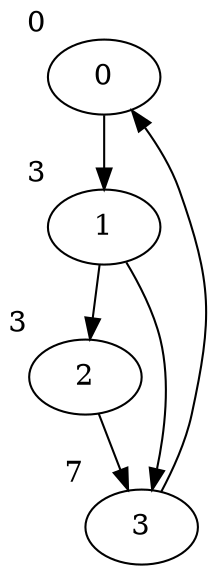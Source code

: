 digraph g {
    forcelabels=true;
    a [label="0", xlabel="0"];
    b [label="1", xlabel="3"];
    c [label="2", xlabel="3"];
    d [label="3", xlabel="7"];
    a->b[weight="2"];
    b->c[weight="0"];
    b->d[weight="0"];
    c->d[weight="0"];
    d->a[weight="0"];
}
